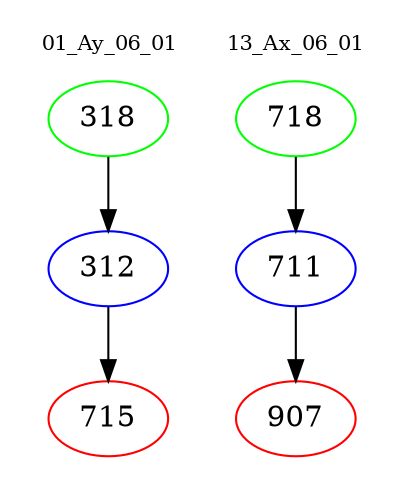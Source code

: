 digraph{
subgraph cluster_0 {
color = white
label = "01_Ay_06_01";
fontsize=10;
T0_318 [label="318", color="green"]
T0_318 -> T0_312 [color="black"]
T0_312 [label="312", color="blue"]
T0_312 -> T0_715 [color="black"]
T0_715 [label="715", color="red"]
}
subgraph cluster_1 {
color = white
label = "13_Ax_06_01";
fontsize=10;
T1_718 [label="718", color="green"]
T1_718 -> T1_711 [color="black"]
T1_711 [label="711", color="blue"]
T1_711 -> T1_907 [color="black"]
T1_907 [label="907", color="red"]
}
}
